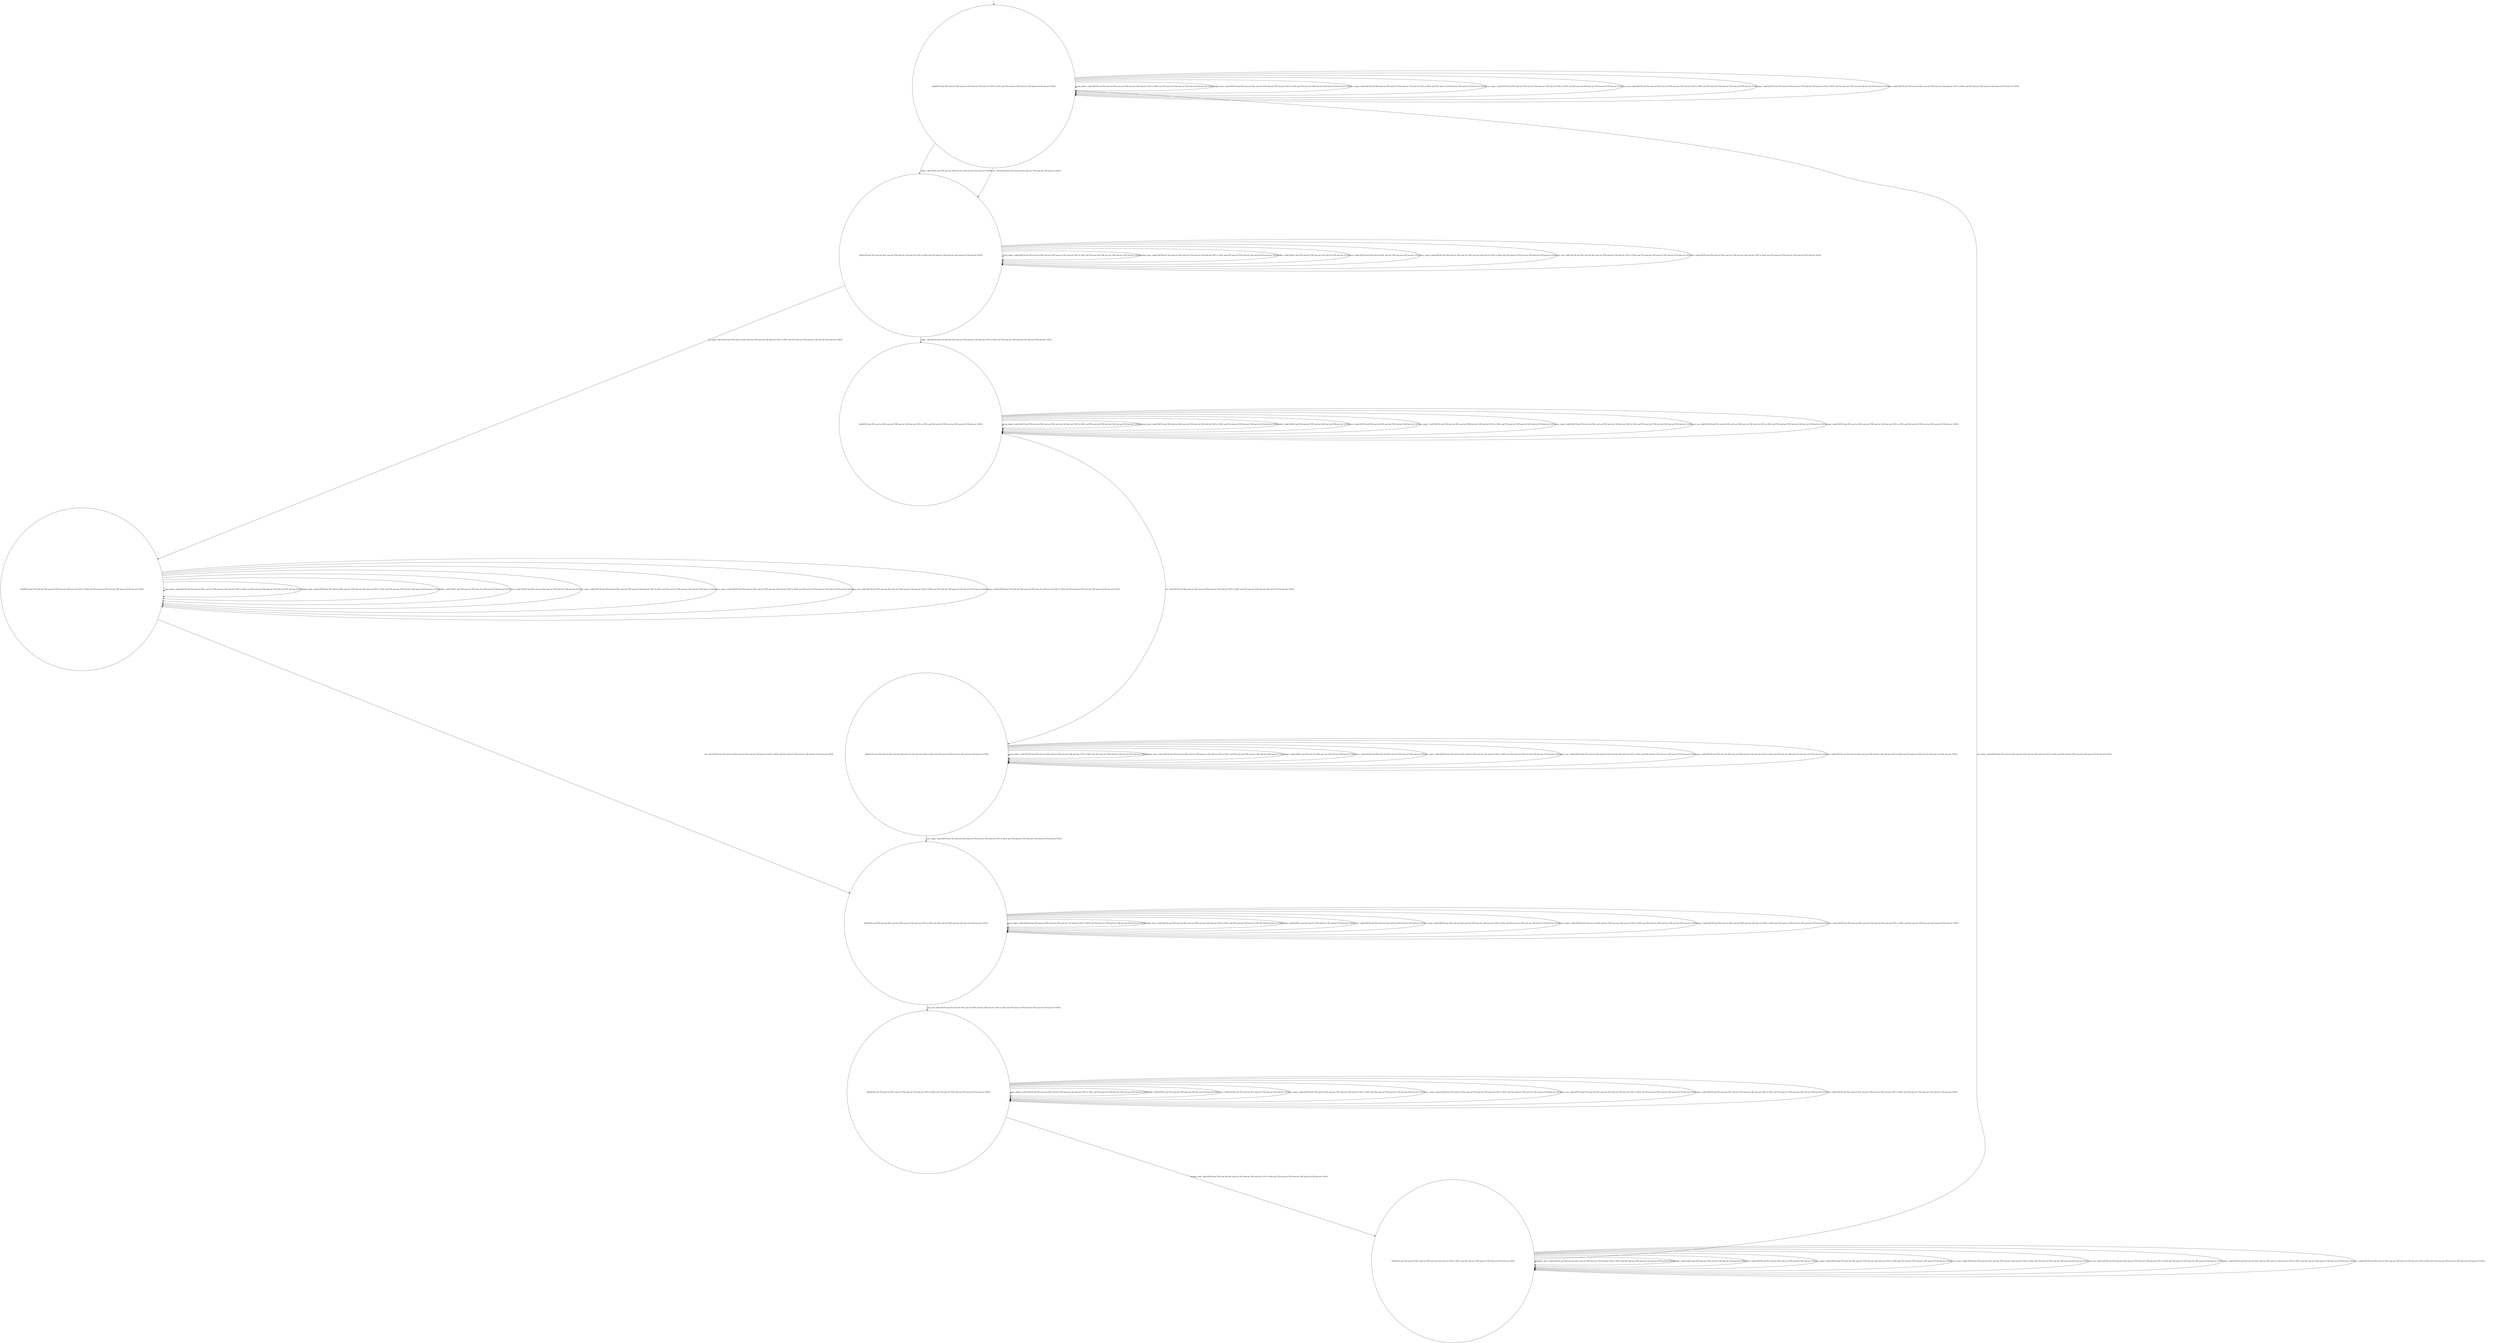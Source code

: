 digraph g {
	edge [lblstyle="above, sloped"];
	s0 [shape="circle" label="0@[((EUR and TEA and not DOL and not TON and not CAP and not COF) or (DOL and TEA and not TON and not CAP and not EUR and not COF))]"];
	s1 [shape="circle" label="1@[((EUR and TEA and not DOL and not TON and not CAP and not COF) or (DOL and TEA and not TON and not CAP and not EUR and not COF))]"];
	s2 [shape="circle" label="2@[((EUR and TEA and not DOL and not TON and not CAP and not COF) or (DOL and TEA and not TON and not CAP and not EUR and not COF))]"];
	s3 [shape="circle" label="3@[((EUR and TEA and not DOL and not TON and not CAP and not COF) or (DOL and TEA and not TON and not CAP and not EUR and not COF))]"];
	s4 [shape="circle" label="4@[((EUR and TEA and not DOL and not TON and not CAP and not COF) or (DOL and TEA and not TON and not CAP and not EUR and not COF))]"];
	s5 [shape="circle" label="5@[((EUR and TEA and not DOL and not TON and not CAP and not COF) or (DOL and TEA and not TON and not CAP and not EUR and not COF))]"];
	s6 [shape="circle" label="6@[((EUR and TEA and not DOL and not TON and not CAP and not COF) or (DOL and TEA and not TON and not CAP and not EUR and not COF))]"];
	s7 [shape="circle" label="7@[((EUR and TEA and not DOL and not TON and not CAP and not COF) or (DOL and TEA and not TON and not CAP and not EUR and not COF))]"];
	s0 -> s0 [label="cup_taken / nok() [((EUR and TEA and not DOL and not TON and not CAP and not COF) or (DOL and TEA and not TON and not CAP and not EUR and not COF))]"];
	s0 -> s0 [label="display_done / nok() [((EUR and TEA and not DOL and not TON and not CAP and not COF) or (DOL and TEA and not TON and not CAP and not EUR and not COF))]"];
	s0 -> s1 [label="dollar / ok() [((DOL and TEA and not TON and not CAP and not EUR and not COF))]"];
	s0 -> s1 [label="euro / ok() [((EUR and TEA and not DOL and not TON and not CAP and not COF))]"];
	s0 -> s0 [label="no_sugar / nok() [((EUR and TEA and not DOL and not TON and not CAP and not COF) or (DOL and TEA and not TON and not CAP and not EUR and not COF))]"];
	s0 -> s0 [label="pour_sugar / nok() [((EUR and TEA and not DOL and not TON and not CAP and not COF) or (DOL and TEA and not TON and not CAP and not EUR and not COF))]"];
	s0 -> s0 [label="pour_tea / nok() [((EUR and TEA and not DOL and not TON and not CAP and not COF) or (DOL and TEA and not TON and not CAP and not EUR and not COF))]"];
	s0 -> s0 [label="sugar / nok() [((EUR and TEA and not DOL and not TON and not CAP and not COF) or (DOL and TEA and not TON and not CAP and not EUR and not COF))]"];
	s0 -> s0 [label="tea / nok() [((EUR and TEA and not DOL and not TON and not CAP and not COF) or (DOL and TEA and not TON and not CAP and not EUR and not COF))]"];
	s1 -> s1 [label="cup_taken / nok() [((EUR and TEA and not DOL and not TON and not CAP and not COF) or (DOL and TEA and not TON and not CAP and not EUR and not COF))]"];
	s1 -> s1 [label="display_done / nok() [((EUR and TEA and not DOL and not TON and not CAP and not COF) or (DOL and TEA and not TON and not CAP and not EUR and not COF))]"];
	s1 -> s1 [label="dollar / nok() [((DOL and TEA and not TON and not CAP and not EUR and not COF))]"];
	s1 -> s1 [label="euro / nok() [((EUR and TEA and not DOL and not TON and not CAP and not COF))]"];
	s1 -> s2 [label="no_sugar / ok() [((EUR and TEA and not DOL and not TON and not CAP and not COF) or (DOL and TEA and not TON and not CAP and not EUR and not COF))]"];
	s1 -> s1 [label="pour_sugar / nok() [((EUR and TEA and not DOL and not TON and not CAP and not COF) or (DOL and TEA and not TON and not CAP and not EUR and not COF))]"];
	s1 -> s1 [label="pour_tea / nok() [((EUR and TEA and not DOL and not TON and not CAP and not COF) or (DOL and TEA and not TON and not CAP and not EUR and not COF))]"];
	s1 -> s3 [label="sugar / ok() [((EUR and TEA and not DOL and not TON and not CAP and not COF) or (DOL and TEA and not TON and not CAP and not EUR and not COF))]"];
	s1 -> s1 [label="tea / nok() [((EUR and TEA and not DOL and not TON and not CAP and not COF) or (DOL and TEA and not TON and not CAP and not EUR and not COF))]"];
	s2 -> s2 [label="cup_taken / nok() [((EUR and TEA and not DOL and not TON and not CAP and not COF) or (DOL and TEA and not TON and not CAP and not EUR and not COF))]"];
	s2 -> s2 [label="display_done / nok() [((EUR and TEA and not DOL and not TON and not CAP and not COF) or (DOL and TEA and not TON and not CAP and not EUR and not COF))]"];
	s2 -> s2 [label="dollar / nok() [((DOL and TEA and not TON and not CAP and not EUR and not COF))]"];
	s2 -> s2 [label="euro / nok() [((EUR and TEA and not DOL and not TON and not CAP and not COF))]"];
	s2 -> s2 [label="no_sugar / nok() [((EUR and TEA and not DOL and not TON and not CAP and not COF) or (DOL and TEA and not TON and not CAP and not EUR and not COF))]"];
	s2 -> s2 [label="pour_sugar / nok() [((EUR and TEA and not DOL and not TON and not CAP and not COF) or (DOL and TEA and not TON and not CAP and not EUR and not COF))]"];
	s2 -> s2 [label="pour_tea / nok() [((EUR and TEA and not DOL and not TON and not CAP and not COF) or (DOL and TEA and not TON and not CAP and not EUR and not COF))]"];
	s2 -> s2 [label="sugar / void() [((EUR and TEA and not DOL and not TON and not CAP and not COF) or (DOL and TEA and not TON and not CAP and not EUR and not COF))]"];
	s2 -> s5 [label="tea / ok() [((EUR and TEA and not DOL and not TON and not CAP and not COF) or (DOL and TEA and not TON and not CAP and not EUR and not COF))]"];
	s3 -> s3 [label="cup_taken / nok() [((EUR and TEA and not DOL and not TON and not CAP and not COF) or (DOL and TEA and not TON and not CAP and not EUR and not COF))]"];
	s3 -> s3 [label="display_done / nok() [((EUR and TEA and not DOL and not TON and not CAP and not COF) or (DOL and TEA and not TON and not CAP and not EUR and not COF))]"];
	s3 -> s3 [label="dollar / nok() [((DOL and TEA and not TON and not CAP and not EUR and not COF))]"];
	s3 -> s3 [label="euro / nok() [((EUR and TEA and not DOL and not TON and not CAP and not COF))]"];
	s3 -> s3 [label="no_sugar / void() [((EUR and TEA and not DOL and not TON and not CAP and not COF) or (DOL and TEA and not TON and not CAP and not EUR and not COF))]"];
	s3 -> s3 [label="pour_sugar / nok() [((EUR and TEA and not DOL and not TON and not CAP and not COF) or (DOL and TEA and not TON and not CAP and not EUR and not COF))]"];
	s3 -> s3 [label="pour_tea / nok() [((EUR and TEA and not DOL and not TON and not CAP and not COF) or (DOL and TEA and not TON and not CAP and not EUR and not COF))]"];
	s3 -> s3 [label="sugar / nok() [((EUR and TEA and not DOL and not TON and not CAP and not COF) or (DOL and TEA and not TON and not CAP and not EUR and not COF))]"];
	s3 -> s4 [label="tea / ok() [((EUR and TEA and not DOL and not TON and not CAP and not COF) or (DOL and TEA and not TON and not CAP and not EUR and not COF))]"];
	s4 -> s4 [label="cup_taken / nok() [((EUR and TEA and not DOL and not TON and not CAP and not COF) or (DOL and TEA and not TON and not CAP and not EUR and not COF))]"];
	s4 -> s4 [label="display_done / nok() [((EUR and TEA and not DOL and not TON and not CAP and not COF) or (DOL and TEA and not TON and not CAP and not EUR and not COF))]"];
	s4 -> s4 [label="dollar / nok() [((DOL and TEA and not TON and not CAP and not EUR and not COF))]"];
	s4 -> s4 [label="euro / nok() [((EUR and TEA and not DOL and not TON and not CAP and not COF))]"];
	s4 -> s4 [label="no_sugar / nok() [((EUR and TEA and not DOL and not TON and not CAP and not COF) or (DOL and TEA and not TON and not CAP and not EUR and not COF))]"];
	s4 -> s5 [label="pour_sugar / ok() [((EUR and TEA and not DOL and not TON and not CAP and not COF) or (DOL and TEA and not TON and not CAP and not EUR and not COF))]"];
	s4 -> s4 [label="pour_tea / nok() [((EUR and TEA and not DOL and not TON and not CAP and not COF) or (DOL and TEA and not TON and not CAP and not EUR and not COF))]"];
	s4 -> s4 [label="sugar / nok() [((EUR and TEA and not DOL and not TON and not CAP and not COF) or (DOL and TEA and not TON and not CAP and not EUR and not COF))]"];
	s4 -> s4 [label="tea / nok() [((EUR and TEA and not DOL and not TON and not CAP and not COF) or (DOL and TEA and not TON and not CAP and not EUR and not COF))]"];
	s5 -> s5 [label="cup_taken / nok() [((EUR and TEA and not DOL and not TON and not CAP and not COF) or (DOL and TEA and not TON and not CAP and not EUR and not COF))]"];
	s5 -> s5 [label="display_done / nok() [((EUR and TEA and not DOL and not TON and not CAP and not COF) or (DOL and TEA and not TON and not CAP and not EUR and not COF))]"];
	s5 -> s5 [label="dollar / nok() [((DOL and TEA and not TON and not CAP and not EUR and not COF))]"];
	s5 -> s5 [label="euro / nok() [((EUR and TEA and not DOL and not TON and not CAP and not COF))]"];
	s5 -> s5 [label="no_sugar / nok() [((EUR and TEA and not DOL and not TON and not CAP and not COF) or (DOL and TEA and not TON and not CAP and not EUR and not COF))]"];
	s5 -> s5 [label="pour_sugar / nok() [((EUR and TEA and not DOL and not TON and not CAP and not COF) or (DOL and TEA and not TON and not CAP and not EUR and not COF))]"];
	s5 -> s6 [label="pour_tea / ok() [((EUR and TEA and not DOL and not TON and not CAP and not COF) or (DOL and TEA and not TON and not CAP and not EUR and not COF))]"];
	s5 -> s5 [label="sugar / nok() [((EUR and TEA and not DOL and not TON and not CAP and not COF) or (DOL and TEA and not TON and not CAP and not EUR and not COF))]"];
	s5 -> s5 [label="tea / nok() [((EUR and TEA and not DOL and not TON and not CAP and not COF) or (DOL and TEA and not TON and not CAP and not EUR and not COF))]"];
	s6 -> s6 [label="cup_taken / nok() [((EUR and TEA and not DOL and not TON and not CAP and not COF) or (DOL and TEA and not TON and not CAP and not EUR and not COF))]"];
	s6 -> s7 [label="display_done / ok() [((EUR and TEA and not DOL and not TON and not CAP and not COF) or (DOL and TEA and not TON and not CAP and not EUR and not COF))]"];
	s6 -> s6 [label="dollar / nok() [((DOL and TEA and not TON and not CAP and not EUR and not COF))]"];
	s6 -> s6 [label="euro / nok() [((EUR and TEA and not DOL and not TON and not CAP and not COF))]"];
	s6 -> s6 [label="no_sugar / nok() [((EUR and TEA and not DOL and not TON and not CAP and not COF) or (DOL and TEA and not TON and not CAP and not EUR and not COF))]"];
	s6 -> s6 [label="pour_sugar / nok() [((EUR and TEA and not DOL and not TON and not CAP and not COF) or (DOL and TEA and not TON and not CAP and not EUR and not COF))]"];
	s6 -> s6 [label="pour_tea / nok() [((EUR and TEA and not DOL and not TON and not CAP and not COF) or (DOL and TEA and not TON and not CAP and not EUR and not COF))]"];
	s6 -> s6 [label="sugar / nok() [((EUR and TEA and not DOL and not TON and not CAP and not COF) or (DOL and TEA and not TON and not CAP and not EUR and not COF))]"];
	s6 -> s6 [label="tea / nok() [((EUR and TEA and not DOL and not TON and not CAP and not COF) or (DOL and TEA and not TON and not CAP and not EUR and not COF))]"];
	s7 -> s0 [label="cup_taken / ok() [((EUR and TEA and not DOL and not TON and not CAP and not COF) or (DOL and TEA and not TON and not CAP and not EUR and not COF))]"];
	s7 -> s7 [label="display_done / nok() [((EUR and TEA and not DOL and not TON and not CAP and not COF) or (DOL and TEA and not TON and not CAP and not EUR and not COF))]"];
	s7 -> s7 [label="dollar / nok() [((DOL and TEA and not TON and not CAP and not EUR and not COF))]"];
	s7 -> s7 [label="euro / nok() [((EUR and TEA and not DOL and not TON and not CAP and not COF))]"];
	s7 -> s7 [label="no_sugar / nok() [((EUR and TEA and not DOL and not TON and not CAP and not COF) or (DOL and TEA and not TON and not CAP and not EUR and not COF))]"];
	s7 -> s7 [label="pour_sugar / nok() [((EUR and TEA and not DOL and not TON and not CAP and not COF) or (DOL and TEA and not TON and not CAP and not EUR and not COF))]"];
	s7 -> s7 [label="pour_tea / nok() [((EUR and TEA and not DOL and not TON and not CAP and not COF) or (DOL and TEA and not TON and not CAP and not EUR and not COF))]"];
	s7 -> s7 [label="sugar / nok() [((EUR and TEA and not DOL and not TON and not CAP and not COF) or (DOL and TEA and not TON and not CAP and not EUR and not COF))]"];
	s7 -> s7 [label="tea / nok() [((EUR and TEA and not DOL and not TON and not CAP and not COF) or (DOL and TEA and not TON and not CAP and not EUR and not COF))]"];
	__start0 [label="" shape="none" width="0" height="0"];
	__start0 -> s0;
}